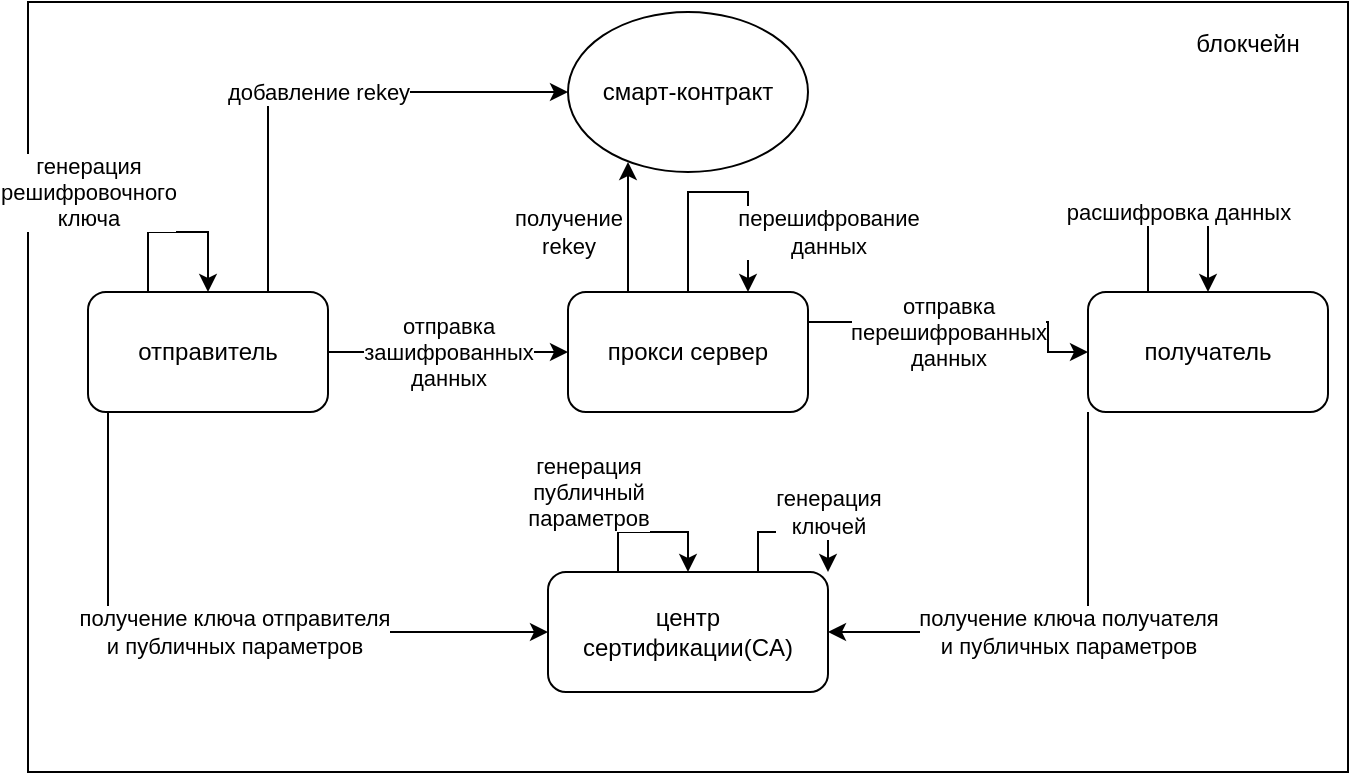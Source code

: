 <mxfile version="24.3.1" type="device">
  <diagram name="Page-1" id="vmom_NU0XaUHBe5a2mCb">
    <mxGraphModel dx="1316" dy="438" grid="1" gridSize="10" guides="1" tooltips="1" connect="1" arrows="1" fold="1" page="1" pageScale="1" pageWidth="827" pageHeight="1169" math="0" shadow="0">
      <root>
        <mxCell id="0" />
        <mxCell id="1" parent="0" />
        <mxCell id="xf3jF5rfLgfdTNHF2C0z-1" value="&lt;blockquote style=&quot;margin: 0 0 0 40px; border: none; padding: 0px;&quot;&gt;&lt;blockquote style=&quot;margin: 0 0 0 40px; border: none; padding: 0px;&quot;&gt;&lt;blockquote style=&quot;margin: 0 0 0 40px; border: none; padding: 0px;&quot;&gt;&lt;blockquote style=&quot;margin: 0 0 0 40px; border: none; padding: 0px;&quot;&gt;&lt;blockquote style=&quot;margin: 0 0 0 40px; border: none; padding: 0px;&quot;&gt;&lt;blockquote style=&quot;margin: 0 0 0 40px; border: none; padding: 0px;&quot;&gt;&lt;blockquote style=&quot;margin: 0 0 0 40px; border: none; padding: 0px;&quot;&gt;&lt;blockquote style=&quot;margin: 0 0 0 40px; border: none; padding: 0px;&quot;&gt;&lt;blockquote style=&quot;margin: 0 0 0 40px; border: none; padding: 0px;&quot;&gt;&lt;blockquote style=&quot;margin: 0 0 0 40px; border: none; padding: 0px;&quot;&gt;&lt;blockquote style=&quot;margin: 0 0 0 40px; border: none; padding: 0px;&quot;&gt;&lt;blockquote style=&quot;margin: 0 0 0 40px; border: none; padding: 0px;&quot;&gt;&lt;blockquote style=&quot;margin: 0 0 0 40px; border: none; padding: 0px;&quot;&gt;&lt;blockquote style=&quot;margin: 0px 0px 0px 40px; border: none; padding: 0px 0px 345px;&quot;&gt;блокчейн&lt;/blockquote&gt;&lt;/blockquote&gt;&lt;/blockquote&gt;&lt;/blockquote&gt;&lt;/blockquote&gt;&lt;/blockquote&gt;&lt;/blockquote&gt;&lt;/blockquote&gt;&lt;/blockquote&gt;&lt;/blockquote&gt;&lt;/blockquote&gt;&lt;/blockquote&gt;&lt;/blockquote&gt;&lt;/blockquote&gt;" style="rounded=0;whiteSpace=wrap;html=1;" vertex="1" parent="1">
          <mxGeometry x="70" y="155" width="660" height="385" as="geometry" />
        </mxCell>
        <mxCell id="xf3jF5rfLgfdTNHF2C0z-7" value="получение ключа отправителя&lt;div&gt;и публичных параметров&lt;/div&gt;" style="edgeStyle=orthogonalEdgeStyle;rounded=0;orthogonalLoop=1;jettySize=auto;html=1;exitX=0.5;exitY=1;exitDx=0;exitDy=0;entryX=0;entryY=0.5;entryDx=0;entryDy=0;" edge="1" parent="1" source="xf3jF5rfLgfdTNHF2C0z-2" target="xf3jF5rfLgfdTNHF2C0z-4">
          <mxGeometry x="0.25" relative="1" as="geometry">
            <Array as="points">
              <mxPoint x="110" y="340" />
              <mxPoint x="110" y="470" />
            </Array>
            <mxPoint as="offset" />
          </mxGeometry>
        </mxCell>
        <mxCell id="xf3jF5rfLgfdTNHF2C0z-14" value="добавление rekey" style="edgeStyle=orthogonalEdgeStyle;rounded=0;orthogonalLoop=1;jettySize=auto;html=1;exitX=0.75;exitY=0;exitDx=0;exitDy=0;entryX=0;entryY=0.5;entryDx=0;entryDy=0;" edge="1" parent="1" source="xf3jF5rfLgfdTNHF2C0z-2" target="xf3jF5rfLgfdTNHF2C0z-6">
          <mxGeometry relative="1" as="geometry" />
        </mxCell>
        <mxCell id="xf3jF5rfLgfdTNHF2C0z-15" value="отправка&lt;div&gt;зашифрованных&lt;/div&gt;&lt;div&gt;данных&lt;/div&gt;" style="edgeStyle=orthogonalEdgeStyle;rounded=0;orthogonalLoop=1;jettySize=auto;html=1;exitX=1;exitY=0.5;exitDx=0;exitDy=0;entryX=0;entryY=0.5;entryDx=0;entryDy=0;" edge="1" parent="1" source="xf3jF5rfLgfdTNHF2C0z-2" target="xf3jF5rfLgfdTNHF2C0z-3">
          <mxGeometry relative="1" as="geometry" />
        </mxCell>
        <mxCell id="xf3jF5rfLgfdTNHF2C0z-2" value="отправитель" style="rounded=1;whiteSpace=wrap;html=1;" vertex="1" parent="1">
          <mxGeometry x="100" y="300" width="120" height="60" as="geometry" />
        </mxCell>
        <mxCell id="xf3jF5rfLgfdTNHF2C0z-18" value="отправка&lt;div&gt;перешифрованных&lt;/div&gt;&lt;div&gt;данных&lt;/div&gt;" style="edgeStyle=orthogonalEdgeStyle;rounded=0;orthogonalLoop=1;jettySize=auto;html=1;exitX=1;exitY=0.25;exitDx=0;exitDy=0;entryX=0;entryY=0.5;entryDx=0;entryDy=0;" edge="1" parent="1" source="xf3jF5rfLgfdTNHF2C0z-3" target="xf3jF5rfLgfdTNHF2C0z-5">
          <mxGeometry x="-0.097" y="-5" relative="1" as="geometry">
            <Array as="points">
              <mxPoint x="580" y="315" />
            </Array>
            <mxPoint as="offset" />
          </mxGeometry>
        </mxCell>
        <mxCell id="xf3jF5rfLgfdTNHF2C0z-3" value="прокси сервер" style="rounded=1;whiteSpace=wrap;html=1;" vertex="1" parent="1">
          <mxGeometry x="340" y="300" width="120" height="60" as="geometry" />
        </mxCell>
        <mxCell id="xf3jF5rfLgfdTNHF2C0z-4" value="центр&lt;div&gt;сертификации(CA)&lt;/div&gt;" style="rounded=1;whiteSpace=wrap;html=1;" vertex="1" parent="1">
          <mxGeometry x="330" y="440" width="140" height="60" as="geometry" />
        </mxCell>
        <mxCell id="xf3jF5rfLgfdTNHF2C0z-12" value="получение ключа получателя&lt;div&gt;и публичных параметров&lt;/div&gt;" style="edgeStyle=orthogonalEdgeStyle;rounded=0;orthogonalLoop=1;jettySize=auto;html=1;exitX=0;exitY=1;exitDx=0;exitDy=0;entryX=1;entryY=0.5;entryDx=0;entryDy=0;" edge="1" parent="1" source="xf3jF5rfLgfdTNHF2C0z-5" target="xf3jF5rfLgfdTNHF2C0z-4">
          <mxGeometry relative="1" as="geometry" />
        </mxCell>
        <mxCell id="xf3jF5rfLgfdTNHF2C0z-5" value="получатель" style="rounded=1;whiteSpace=wrap;html=1;" vertex="1" parent="1">
          <mxGeometry x="600" y="300" width="120" height="60" as="geometry" />
        </mxCell>
        <mxCell id="xf3jF5rfLgfdTNHF2C0z-6" value="смарт-контракт" style="ellipse;whiteSpace=wrap;html=1;" vertex="1" parent="1">
          <mxGeometry x="340" y="160" width="120" height="80" as="geometry" />
        </mxCell>
        <mxCell id="xf3jF5rfLgfdTNHF2C0z-8" value="генерация&lt;div&gt;публичный&lt;/div&gt;&lt;div&gt;параметров&lt;/div&gt;" style="edgeStyle=orthogonalEdgeStyle;rounded=0;orthogonalLoop=1;jettySize=auto;html=1;exitX=0.25;exitY=0;exitDx=0;exitDy=0;entryX=0.5;entryY=0;entryDx=0;entryDy=0;" edge="1" parent="1" source="xf3jF5rfLgfdTNHF2C0z-4" target="xf3jF5rfLgfdTNHF2C0z-4">
          <mxGeometry x="-0.467" y="25" relative="1" as="geometry">
            <Array as="points">
              <mxPoint x="365" y="420" />
              <mxPoint x="400" y="420" />
            </Array>
            <mxPoint x="-15" y="5" as="offset" />
          </mxGeometry>
        </mxCell>
        <mxCell id="xf3jF5rfLgfdTNHF2C0z-10" value="генерация&lt;div&gt;ключей&lt;/div&gt;" style="edgeStyle=orthogonalEdgeStyle;rounded=0;orthogonalLoop=1;jettySize=auto;html=1;exitX=0.75;exitY=0;exitDx=0;exitDy=0;entryX=1;entryY=0;entryDx=0;entryDy=0;" edge="1" parent="1" source="xf3jF5rfLgfdTNHF2C0z-4" target="xf3jF5rfLgfdTNHF2C0z-4">
          <mxGeometry x="0.467" y="-10" relative="1" as="geometry">
            <Array as="points">
              <mxPoint x="435" y="420" />
              <mxPoint x="470" y="420" />
            </Array>
            <mxPoint x="10" y="-10" as="offset" />
          </mxGeometry>
        </mxCell>
        <mxCell id="xf3jF5rfLgfdTNHF2C0z-13" value="генерация&lt;div&gt;решифровочного&lt;/div&gt;&lt;div&gt;ключа&lt;/div&gt;" style="edgeStyle=orthogonalEdgeStyle;rounded=0;orthogonalLoop=1;jettySize=auto;html=1;exitX=0.25;exitY=0;exitDx=0;exitDy=0;entryX=0.5;entryY=0;entryDx=0;entryDy=0;" edge="1" parent="1" source="xf3jF5rfLgfdTNHF2C0z-2" target="xf3jF5rfLgfdTNHF2C0z-2">
          <mxGeometry x="-0.333" y="36" relative="1" as="geometry">
            <Array as="points">
              <mxPoint x="130" y="270" />
              <mxPoint x="160" y="270" />
            </Array>
            <mxPoint x="-30" y="16" as="offset" />
          </mxGeometry>
        </mxCell>
        <mxCell id="xf3jF5rfLgfdTNHF2C0z-17" value="перешифрование&lt;div&gt;данных&lt;/div&gt;" style="edgeStyle=orthogonalEdgeStyle;rounded=0;orthogonalLoop=1;jettySize=auto;html=1;exitX=0.5;exitY=0;exitDx=0;exitDy=0;entryX=0.75;entryY=0;entryDx=0;entryDy=0;" edge="1" parent="1" source="xf3jF5rfLgfdTNHF2C0z-3" target="xf3jF5rfLgfdTNHF2C0z-3">
          <mxGeometry x="0.538" y="40" relative="1" as="geometry">
            <Array as="points">
              <mxPoint x="400" y="250" />
              <mxPoint x="430" y="250" />
            </Array>
            <mxPoint as="offset" />
          </mxGeometry>
        </mxCell>
        <mxCell id="xf3jF5rfLgfdTNHF2C0z-19" value="расшифровка данных" style="edgeStyle=orthogonalEdgeStyle;rounded=0;orthogonalLoop=1;jettySize=auto;html=1;exitX=0.25;exitY=0;exitDx=0;exitDy=0;entryX=0.5;entryY=0;entryDx=0;entryDy=0;" edge="1" parent="1" source="xf3jF5rfLgfdTNHF2C0z-5" target="xf3jF5rfLgfdTNHF2C0z-5">
          <mxGeometry relative="1" as="geometry">
            <Array as="points">
              <mxPoint x="630" y="260" />
              <mxPoint x="660" y="260" />
            </Array>
          </mxGeometry>
        </mxCell>
        <mxCell id="xf3jF5rfLgfdTNHF2C0z-20" value="получение&lt;div&gt;rekey&lt;/div&gt;" style="edgeStyle=orthogonalEdgeStyle;rounded=0;orthogonalLoop=1;jettySize=auto;html=1;exitX=0.25;exitY=0;exitDx=0;exitDy=0;entryX=0.25;entryY=0.938;entryDx=0;entryDy=0;entryPerimeter=0;" edge="1" parent="1" source="xf3jF5rfLgfdTNHF2C0z-3" target="xf3jF5rfLgfdTNHF2C0z-6">
          <mxGeometry x="-0.076" y="30" relative="1" as="geometry">
            <mxPoint as="offset" />
          </mxGeometry>
        </mxCell>
      </root>
    </mxGraphModel>
  </diagram>
</mxfile>
